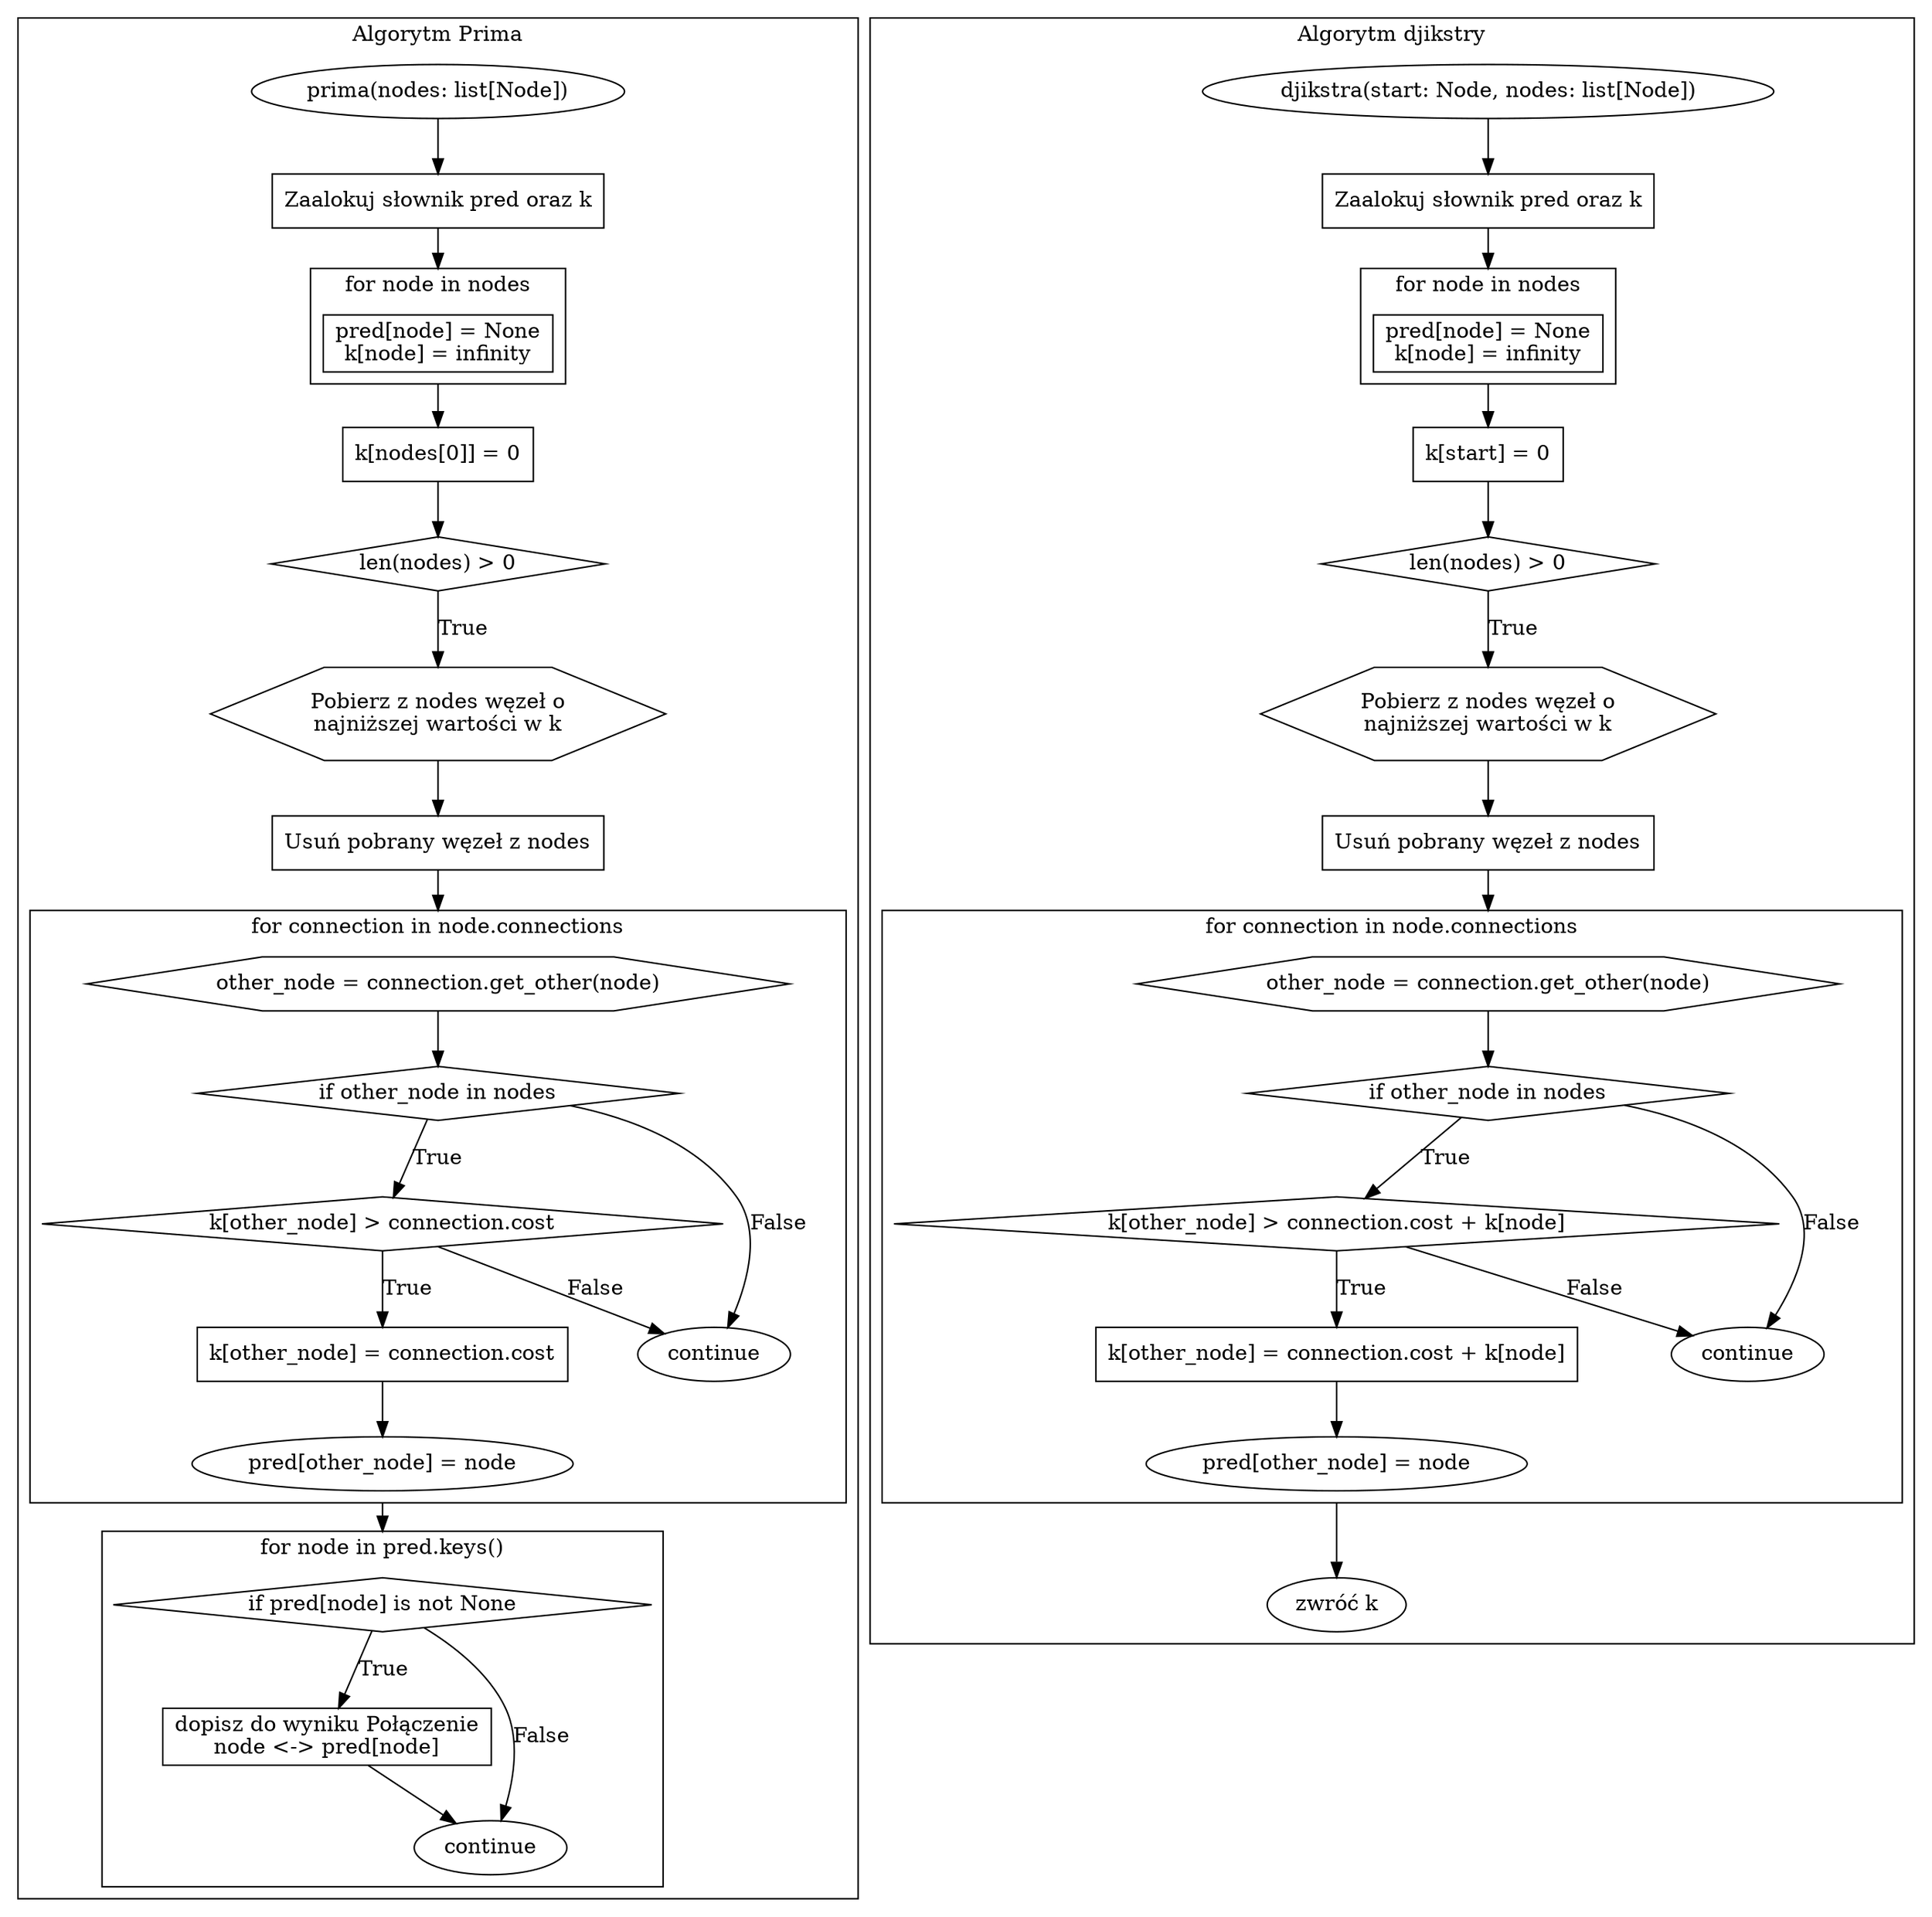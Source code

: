 digraph {
    compound=true;
    subgraph cluster_prima {
        prima1 [
            label="prima(nodes: list[Node])"
            shape=oval
        ]
        prima2 [
            label="Zaalokuj słownik pred oraz k"
            shape=rect
        ]
            prima1 -> prima2;
        subgraph cluster_prima3 {
            prima3a [
                label="pred[node] = None\nk[node] = infinity"
                shape=rect
            ]
            label="for node in nodes"
        }
            prima2 -> prima3a [lhead=cluster_prima3]
        prima4 [
            label="k[nodes[0]] = 0"
            shape=rect
        ]
            prima3a -> prima4 [ltail=cluster_prima3]
        prima5 [
            label="len(nodes) > 0"
            shape=diamond
        ]
            prima4 -> prima5;
            prima6a [
                label="Pobierz z nodes węzeł o\nnajniższej wartości w k"
                shape=hexagon
            ]
                prima5 -> prima6a [label=True];
            prima7a [
                label="Usuń pobrany węzeł z nodes"
                shape=rect
            ]
                prima6a -> prima7a;
            subgraph cluster_prima8 {
                prima8a [
                    label="other_node = connection.get_other(node)"
                    shape=hexagon
                ]
                prima8b [
                    label="if other_node in nodes"
                    shape=diamond
                ]
                    prima8a -> prima8b;
                prima8c1 [
                    label="k[other_node] > connection.cost"
                    shape=diamond
                ]
                    prima8b -> prima8c1 [label=True]
                    prima8d [
                        label="k[other_node] = connection.cost"
                        shape=rect
                    ]
                        prima8c1 -> prima8d [label=True];
                    prima8e [
                        label="pred[other_node] = node"
                        shape=oval
                    ]   
                        prima8d -> prima8e;
                prima8c2 [
                    label="continue"
                    shape=oval
                ]
                    prima8b -> prima8c2 [label=False]
                    prima8c1 -> prima8c2 [label=False]
                label="for connection in node.connections"
            }
                prima7a -> prima8a [lhead=cluster_prima8]
        subgraph cluster_prima9 {
                prima9_a [
                    label="if pred[node] is not None"
                    shape=diamond
                ]
                prima9_b [
                    label="dopisz do wyniku Połączenie\nnode <-> pred[node]"
                    shape=rect
                ]
                    prima9_a -> prima9_b [label="True"]
                prima9_c [
                    label="continue"
                    shape=oval
                ]   
                    prima9_b -> prima9_c;
                    prima9_a -> prima9_c [label="False"]
                label="for node in pred.keys()"
            }
            prima8e -> prima9_a [lhead=cluster_prima9, ltail=cluster_prima8]
        label="Algorytm Prima"
    }
    subgraph cluster_djikstra {
        djikstra1 [
            label="djikstra(start: Node, nodes: list[Node])"
            shape=oval
        ]
        djikstra2 [
            label="Zaalokuj słownik pred oraz k"
            shape=rect
        ]
            djikstra1 -> djikstra2;
        subgraph cluster_djikstra3 {
            djikstra3a [
                label="pred[node] = None\nk[node] = infinity"
                shape=rect
            ]
            label="for node in nodes"
        }
            djikstra2 -> djikstra3a [lhead=cluster_djikstra3]
        djikstra4 [
            label="k[start] = 0"
            shape=rect
        ]
            djikstra3a -> djikstra4 [ltail=cluster_djikstra3]
        djikstra5 [
            label="len(nodes) > 0"
            shape=diamond
        ]
            djikstra4 -> djikstra5;
            djikstra6a [
                label="Pobierz z nodes węzeł o\nnajniższej wartości w k"
                shape=hexagon
            ]
                djikstra5 -> djikstra6a [label=True];
            djikstra7a [
                label="Usuń pobrany węzeł z nodes"
                shape=rect
            ]
                djikstra6a -> djikstra7a;
            subgraph cluster_djikstra8 {
                djikstra8a [
                    label="other_node = connection.get_other(node)"
                    shape=hexagon
                ]
                djikstra8b [
                    label="if other_node in nodes"
                    shape=diamond
                ]
                    djikstra8a -> djikstra8b;
                djikstra8c1 [
                    label="k[other_node] > connection.cost + k[node]"
                    shape=diamond
                ]
                    djikstra8b -> djikstra8c1 [label=True]
                    djikstra8d [
                        label="k[other_node] = connection.cost + k[node]"
                        shape=rect
                    ]
                        djikstra8c1 -> djikstra8d [label=True];
                    djikstra8e [
                        label="pred[other_node] = node"
                        shape=oval
                    ]   
                        djikstra8d -> djikstra8e;
                djikstra8c2 [
                    label="continue"
                    shape=oval
                ]
                    djikstra8b -> djikstra8c2 [label=False]
                    djikstra8c1 -> djikstra8c2 [label=False]
                label="for connection in node.connections"
            }
                djikstra7a -> djikstra8a [lhead=cluster_djikstra8]
        djikstra9 [
            label="zwróć k"
            shape=oval
        ]
        djikstra8e -> djikstra9 [ltail=cluster_djikstra8];
        label="Algorytm djikstry"
    }
}
